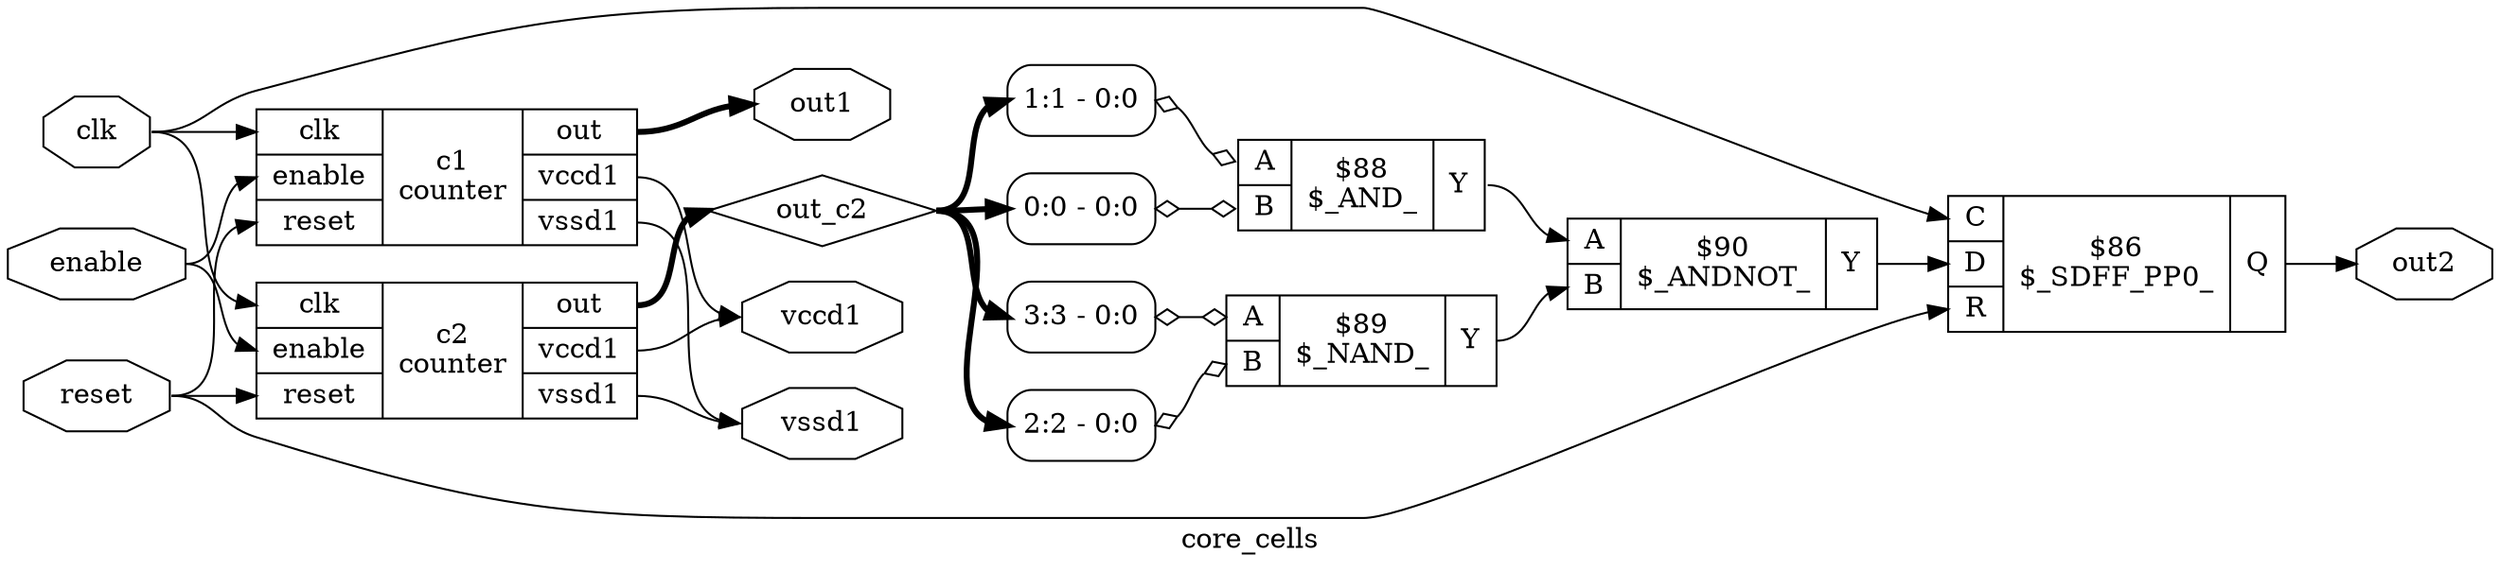 digraph "core_cells" {
label="core_cells";
rankdir="LR";
remincross=true;
n4 [ shape=octagon, label="clk", color="black", fontcolor="black" ];
n5 [ shape=octagon, label="enable", color="black", fontcolor="black" ];
n6 [ shape=octagon, label="out1", color="black", fontcolor="black" ];
n7 [ shape=octagon, label="out2", color="black", fontcolor="black" ];
n8 [ shape=diamond, label="out_c2", color="black", fontcolor="black" ];
n9 [ shape=octagon, label="reset", color="black", fontcolor="black" ];
n10 [ shape=octagon, label="vccd1", color="black", fontcolor="black" ];
n11 [ shape=octagon, label="vssd1", color="black", fontcolor="black" ];
c15 [ shape=record, label="{{<p12> A|<p13> B}|$88\n$_AND_|{<p14> Y}}" ];
x0 [ shape=record, style=rounded, label="<s0> 1:1 - 0:0 " ];
x0:e -> c15:p12:w [arrowhead=odiamond, arrowtail=odiamond, dir=both, color="black", label=""];
x1 [ shape=record, style=rounded, label="<s0> 0:0 - 0:0 " ];
x1:e -> c15:p13:w [arrowhead=odiamond, arrowtail=odiamond, dir=both, color="black", label=""];
c16 [ shape=record, label="{{<p12> A|<p13> B}|$89\n$_NAND_|{<p14> Y}}" ];
x2 [ shape=record, style=rounded, label="<s0> 3:3 - 0:0 " ];
x2:e -> c16:p12:w [arrowhead=odiamond, arrowtail=odiamond, dir=both, color="black", label=""];
x3 [ shape=record, style=rounded, label="<s0> 2:2 - 0:0 " ];
x3:e -> c16:p13:w [arrowhead=odiamond, arrowtail=odiamond, dir=both, color="black", label=""];
c17 [ shape=record, label="{{<p12> A|<p13> B}|$90\n$_ANDNOT_|{<p14> Y}}" ];
c22 [ shape=record, label="{{<p18> C|<p19> D|<p20> R}|$86\n$_SDFF_PP0_|{<p21> Q}}" ];
c24 [ shape=record, label="{{<p4> clk|<p5> enable|<p9> reset}|c1\ncounter|{<p23> out|<p10> vccd1|<p11> vssd1}}" ];
c25 [ shape=record, label="{{<p4> clk|<p5> enable|<p9> reset}|c2\ncounter|{<p23> out|<p10> vccd1|<p11> vssd1}}" ];
c15:p14:e -> c17:p12:w [color="black", label=""];
c24:p10:e -> n10:w [color="black", label=""];
c25:p10:e -> n10:w [color="black", label=""];
c24:p11:e -> n11:w [color="black", label=""];
c25:p11:e -> n11:w [color="black", label=""];
c16:p14:e -> c17:p13:w [color="black", label=""];
c17:p14:e -> c22:p19:w [color="black", label=""];
n4:e -> c22:p18:w [color="black", label=""];
n4:e -> c24:p4:w [color="black", label=""];
n4:e -> c25:p4:w [color="black", label=""];
n5:e -> c24:p5:w [color="black", label=""];
n5:e -> c25:p5:w [color="black", label=""];
c24:p23:e -> n6:w [color="black", style="setlinewidth(3)", label=""];
c22:p21:e -> n7:w [color="black", label=""];
c25:p23:e -> n8:w [color="black", style="setlinewidth(3)", label=""];
n8:e -> x0:s0:w [color="black", style="setlinewidth(3)", label=""];
n8:e -> x1:s0:w [color="black", style="setlinewidth(3)", label=""];
n8:e -> x2:s0:w [color="black", style="setlinewidth(3)", label=""];
n8:e -> x3:s0:w [color="black", style="setlinewidth(3)", label=""];
n9:e -> c22:p20:w [color="black", label=""];
n9:e -> c24:p9:w [color="black", label=""];
n9:e -> c25:p9:w [color="black", label=""];
}
